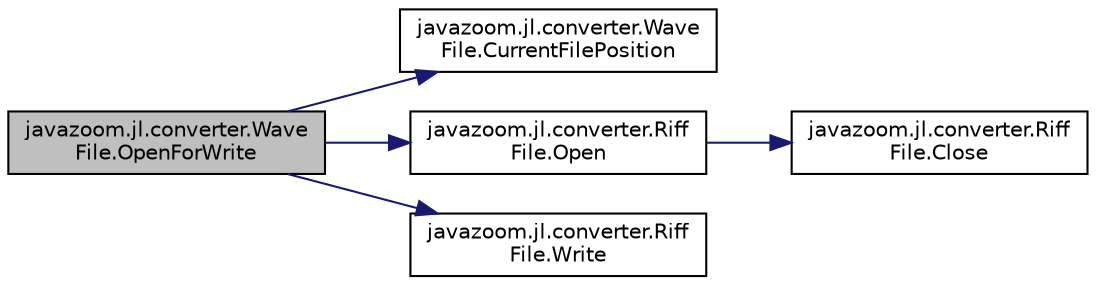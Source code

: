 digraph "javazoom.jl.converter.WaveFile.OpenForWrite"
{
 // LATEX_PDF_SIZE
  edge [fontname="Helvetica",fontsize="10",labelfontname="Helvetica",labelfontsize="10"];
  node [fontname="Helvetica",fontsize="10",shape=record];
  rankdir="LR";
  Node1 [label="javazoom.jl.converter.Wave\lFile.OpenForWrite",height=0.2,width=0.4,color="black", fillcolor="grey75", style="filled", fontcolor="black",tooltip=" "];
  Node1 -> Node2 [color="midnightblue",fontsize="10",style="solid",fontname="Helvetica"];
  Node2 [label="javazoom.jl.converter.Wave\lFile.CurrentFilePosition",height=0.2,width=0.4,color="black", fillcolor="white", style="filled",URL="$classjavazoom_1_1jl_1_1converter_1_1_wave_file.html#a4d61f9ca4afa3b755e422523f868c270",tooltip=" "];
  Node1 -> Node3 [color="midnightblue",fontsize="10",style="solid",fontname="Helvetica"];
  Node3 [label="javazoom.jl.converter.Riff\lFile.Open",height=0.2,width=0.4,color="black", fillcolor="white", style="filled",URL="$classjavazoom_1_1jl_1_1converter_1_1_riff_file.html#ab893e5a3e176f3774ba3be1295a7ef6b",tooltip=" "];
  Node3 -> Node4 [color="midnightblue",fontsize="10",style="solid",fontname="Helvetica"];
  Node4 [label="javazoom.jl.converter.Riff\lFile.Close",height=0.2,width=0.4,color="black", fillcolor="white", style="filled",URL="$classjavazoom_1_1jl_1_1converter_1_1_riff_file.html#a09487c65f47a30fbdfc29a67de0a7e4d",tooltip=" "];
  Node1 -> Node5 [color="midnightblue",fontsize="10",style="solid",fontname="Helvetica"];
  Node5 [label="javazoom.jl.converter.Riff\lFile.Write",height=0.2,width=0.4,color="black", fillcolor="white", style="filled",URL="$classjavazoom_1_1jl_1_1converter_1_1_riff_file.html#a2d9f2df252c07962e42d629ca85f02eb",tooltip=" "];
}
